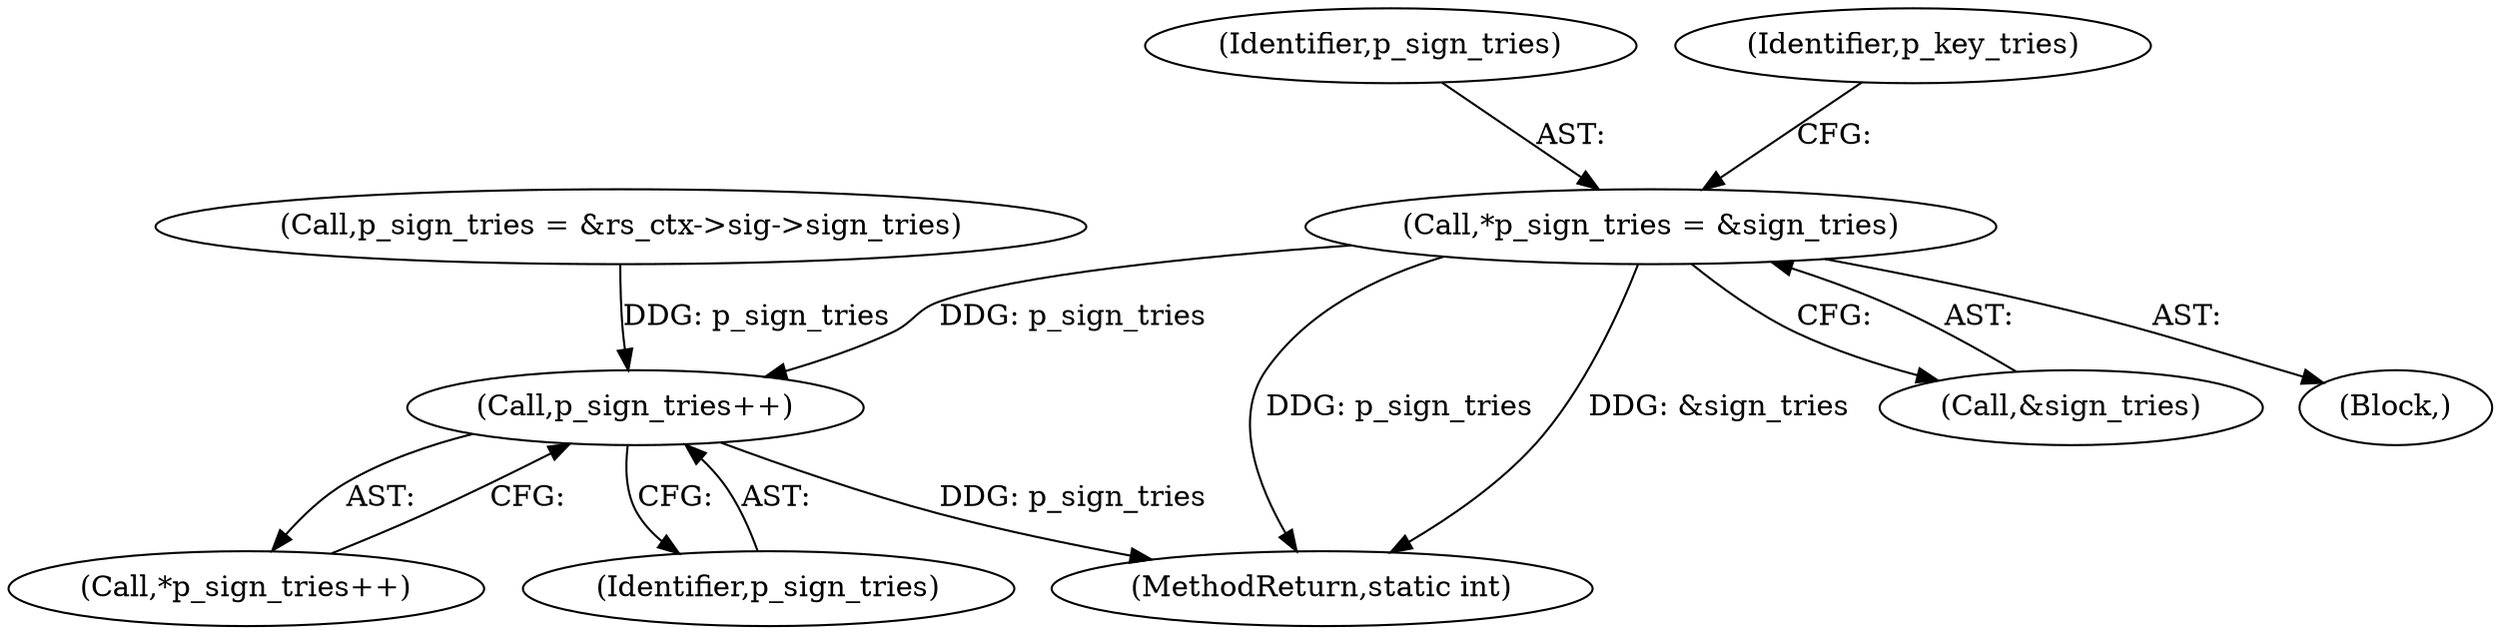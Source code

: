 digraph "0_mbedtls_33f66ba6fd234114aa37f0209dac031bb2870a9b_0@pointer" {
"1000126" [label="(Call,*p_sign_tries = &sign_tries)"];
"1000259" [label="(Call,p_sign_tries++)"];
"1000127" [label="(Identifier,p_sign_tries)"];
"1000456" [label="(MethodReturn,static int)"];
"1000259" [label="(Call,p_sign_tries++)"];
"1000258" [label="(Call,*p_sign_tries++)"];
"1000128" [label="(Call,&sign_tries)"];
"1000200" [label="(Call,p_sign_tries = &rs_ctx->sig->sign_tries)"];
"1000126" [label="(Call,*p_sign_tries = &sign_tries)"];
"1000121" [label="(Block,)"];
"1000132" [label="(Identifier,p_key_tries)"];
"1000260" [label="(Identifier,p_sign_tries)"];
"1000126" -> "1000121"  [label="AST: "];
"1000126" -> "1000128"  [label="CFG: "];
"1000127" -> "1000126"  [label="AST: "];
"1000128" -> "1000126"  [label="AST: "];
"1000132" -> "1000126"  [label="CFG: "];
"1000126" -> "1000456"  [label="DDG: p_sign_tries"];
"1000126" -> "1000456"  [label="DDG: &sign_tries"];
"1000126" -> "1000259"  [label="DDG: p_sign_tries"];
"1000259" -> "1000258"  [label="AST: "];
"1000259" -> "1000260"  [label="CFG: "];
"1000260" -> "1000259"  [label="AST: "];
"1000258" -> "1000259"  [label="CFG: "];
"1000259" -> "1000456"  [label="DDG: p_sign_tries"];
"1000200" -> "1000259"  [label="DDG: p_sign_tries"];
}
